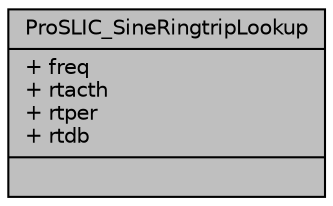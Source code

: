 digraph "ProSLIC_SineRingtripLookup"
{
  edge [fontname="Helvetica",fontsize="10",labelfontname="Helvetica",labelfontsize="10"];
  node [fontname="Helvetica",fontsize="10",shape=record];
  Node1 [label="{ProSLIC_SineRingtripLookup\n|+ freq\l+ rtacth\l+ rtper\l+ rtdb\l|}",height=0.2,width=0.4,color="black", fillcolor="grey75", style="filled", fontcolor="black"];
}
